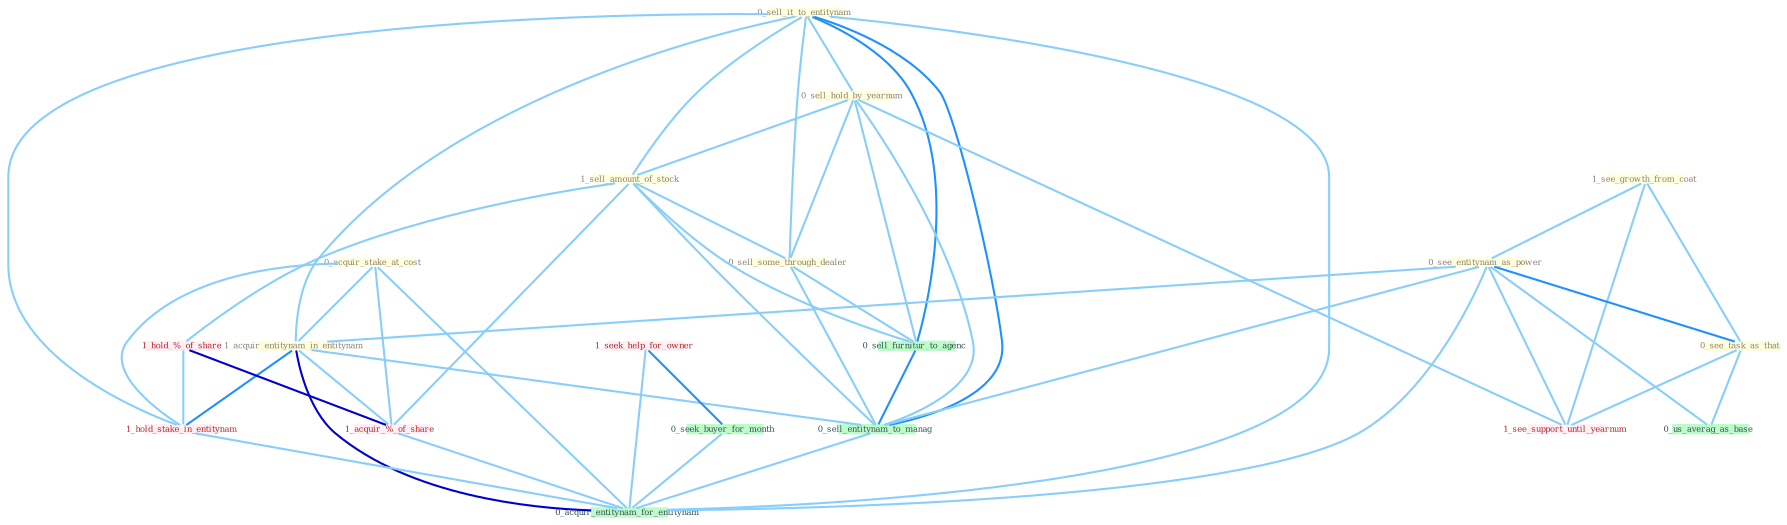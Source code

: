 Graph G{ 
    node
    [shape=polygon,style=filled,width=.5,height=.06,color="#BDFCC9",fixedsize=true,fontsize=4,
    fontcolor="#2f4f4f"];
    {node
    [color="#ffffe0", fontcolor="#8b7d6b"] "0_sell_it_to_entitynam " "0_acquir_stake_at_cost " "0_sell_hold_by_yearnum " "1_see_growth_from_coat " "1_sell_amount_of_stock " "0_see_entitynam_as_power " "1_acquir_entitynam_in_entitynam " "0_see_task_as_that " "0_sell_some_through_dealer "}
{node [color="#fff0f5", fontcolor="#b22222"] "1_hold_%_of_share " "1_hold_stake_in_entitynam " "1_seek_help_for_owner " "1_acquir_%_of_share " "1_see_support_until_yearnum "}
edge [color="#B0E2FF"];

	"0_sell_it_to_entitynam " -- "0_sell_hold_by_yearnum " [w="1", color="#87cefa" ];
	"0_sell_it_to_entitynam " -- "1_sell_amount_of_stock " [w="1", color="#87cefa" ];
	"0_sell_it_to_entitynam " -- "1_acquir_entitynam_in_entitynam " [w="1", color="#87cefa" ];
	"0_sell_it_to_entitynam " -- "0_sell_some_through_dealer " [w="1", color="#87cefa" ];
	"0_sell_it_to_entitynam " -- "1_hold_stake_in_entitynam " [w="1", color="#87cefa" ];
	"0_sell_it_to_entitynam " -- "0_sell_furnitur_to_agenc " [w="2", color="#1e90ff" , len=0.8];
	"0_sell_it_to_entitynam " -- "0_sell_entitynam_to_manag " [w="2", color="#1e90ff" , len=0.8];
	"0_sell_it_to_entitynam " -- "0_acquir_entitynam_for_entitynam " [w="1", color="#87cefa" ];
	"0_acquir_stake_at_cost " -- "1_acquir_entitynam_in_entitynam " [w="1", color="#87cefa" ];
	"0_acquir_stake_at_cost " -- "1_hold_stake_in_entitynam " [w="1", color="#87cefa" ];
	"0_acquir_stake_at_cost " -- "1_acquir_%_of_share " [w="1", color="#87cefa" ];
	"0_acquir_stake_at_cost " -- "0_acquir_entitynam_for_entitynam " [w="1", color="#87cefa" ];
	"0_sell_hold_by_yearnum " -- "1_sell_amount_of_stock " [w="1", color="#87cefa" ];
	"0_sell_hold_by_yearnum " -- "0_sell_some_through_dealer " [w="1", color="#87cefa" ];
	"0_sell_hold_by_yearnum " -- "1_see_support_until_yearnum " [w="1", color="#87cefa" ];
	"0_sell_hold_by_yearnum " -- "0_sell_furnitur_to_agenc " [w="1", color="#87cefa" ];
	"0_sell_hold_by_yearnum " -- "0_sell_entitynam_to_manag " [w="1", color="#87cefa" ];
	"1_see_growth_from_coat " -- "0_see_entitynam_as_power " [w="1", color="#87cefa" ];
	"1_see_growth_from_coat " -- "0_see_task_as_that " [w="1", color="#87cefa" ];
	"1_see_growth_from_coat " -- "1_see_support_until_yearnum " [w="1", color="#87cefa" ];
	"1_sell_amount_of_stock " -- "0_sell_some_through_dealer " [w="1", color="#87cefa" ];
	"1_sell_amount_of_stock " -- "1_hold_%_of_share " [w="1", color="#87cefa" ];
	"1_sell_amount_of_stock " -- "1_acquir_%_of_share " [w="1", color="#87cefa" ];
	"1_sell_amount_of_stock " -- "0_sell_furnitur_to_agenc " [w="1", color="#87cefa" ];
	"1_sell_amount_of_stock " -- "0_sell_entitynam_to_manag " [w="1", color="#87cefa" ];
	"0_see_entitynam_as_power " -- "1_acquir_entitynam_in_entitynam " [w="1", color="#87cefa" ];
	"0_see_entitynam_as_power " -- "0_see_task_as_that " [w="2", color="#1e90ff" , len=0.8];
	"0_see_entitynam_as_power " -- "1_see_support_until_yearnum " [w="1", color="#87cefa" ];
	"0_see_entitynam_as_power " -- "0_us_averag_as_base " [w="1", color="#87cefa" ];
	"0_see_entitynam_as_power " -- "0_sell_entitynam_to_manag " [w="1", color="#87cefa" ];
	"0_see_entitynam_as_power " -- "0_acquir_entitynam_for_entitynam " [w="1", color="#87cefa" ];
	"1_acquir_entitynam_in_entitynam " -- "1_hold_stake_in_entitynam " [w="2", color="#1e90ff" , len=0.8];
	"1_acquir_entitynam_in_entitynam " -- "1_acquir_%_of_share " [w="1", color="#87cefa" ];
	"1_acquir_entitynam_in_entitynam " -- "0_sell_entitynam_to_manag " [w="1", color="#87cefa" ];
	"1_acquir_entitynam_in_entitynam " -- "0_acquir_entitynam_for_entitynam " [w="3", color="#0000cd" , len=0.6];
	"0_see_task_as_that " -- "1_see_support_until_yearnum " [w="1", color="#87cefa" ];
	"0_see_task_as_that " -- "0_us_averag_as_base " [w="1", color="#87cefa" ];
	"0_sell_some_through_dealer " -- "0_sell_furnitur_to_agenc " [w="1", color="#87cefa" ];
	"0_sell_some_through_dealer " -- "0_sell_entitynam_to_manag " [w="1", color="#87cefa" ];
	"1_hold_%_of_share " -- "1_hold_stake_in_entitynam " [w="1", color="#87cefa" ];
	"1_hold_%_of_share " -- "1_acquir_%_of_share " [w="3", color="#0000cd" , len=0.6];
	"1_hold_stake_in_entitynam " -- "0_acquir_entitynam_for_entitynam " [w="1", color="#87cefa" ];
	"1_seek_help_for_owner " -- "0_seek_buyer_for_month " [w="2", color="#1e90ff" , len=0.8];
	"1_seek_help_for_owner " -- "0_acquir_entitynam_for_entitynam " [w="1", color="#87cefa" ];
	"0_seek_buyer_for_month " -- "0_acquir_entitynam_for_entitynam " [w="1", color="#87cefa" ];
	"1_acquir_%_of_share " -- "0_acquir_entitynam_for_entitynam " [w="1", color="#87cefa" ];
	"0_sell_furnitur_to_agenc " -- "0_sell_entitynam_to_manag " [w="2", color="#1e90ff" , len=0.8];
	"0_sell_entitynam_to_manag " -- "0_acquir_entitynam_for_entitynam " [w="1", color="#87cefa" ];
}